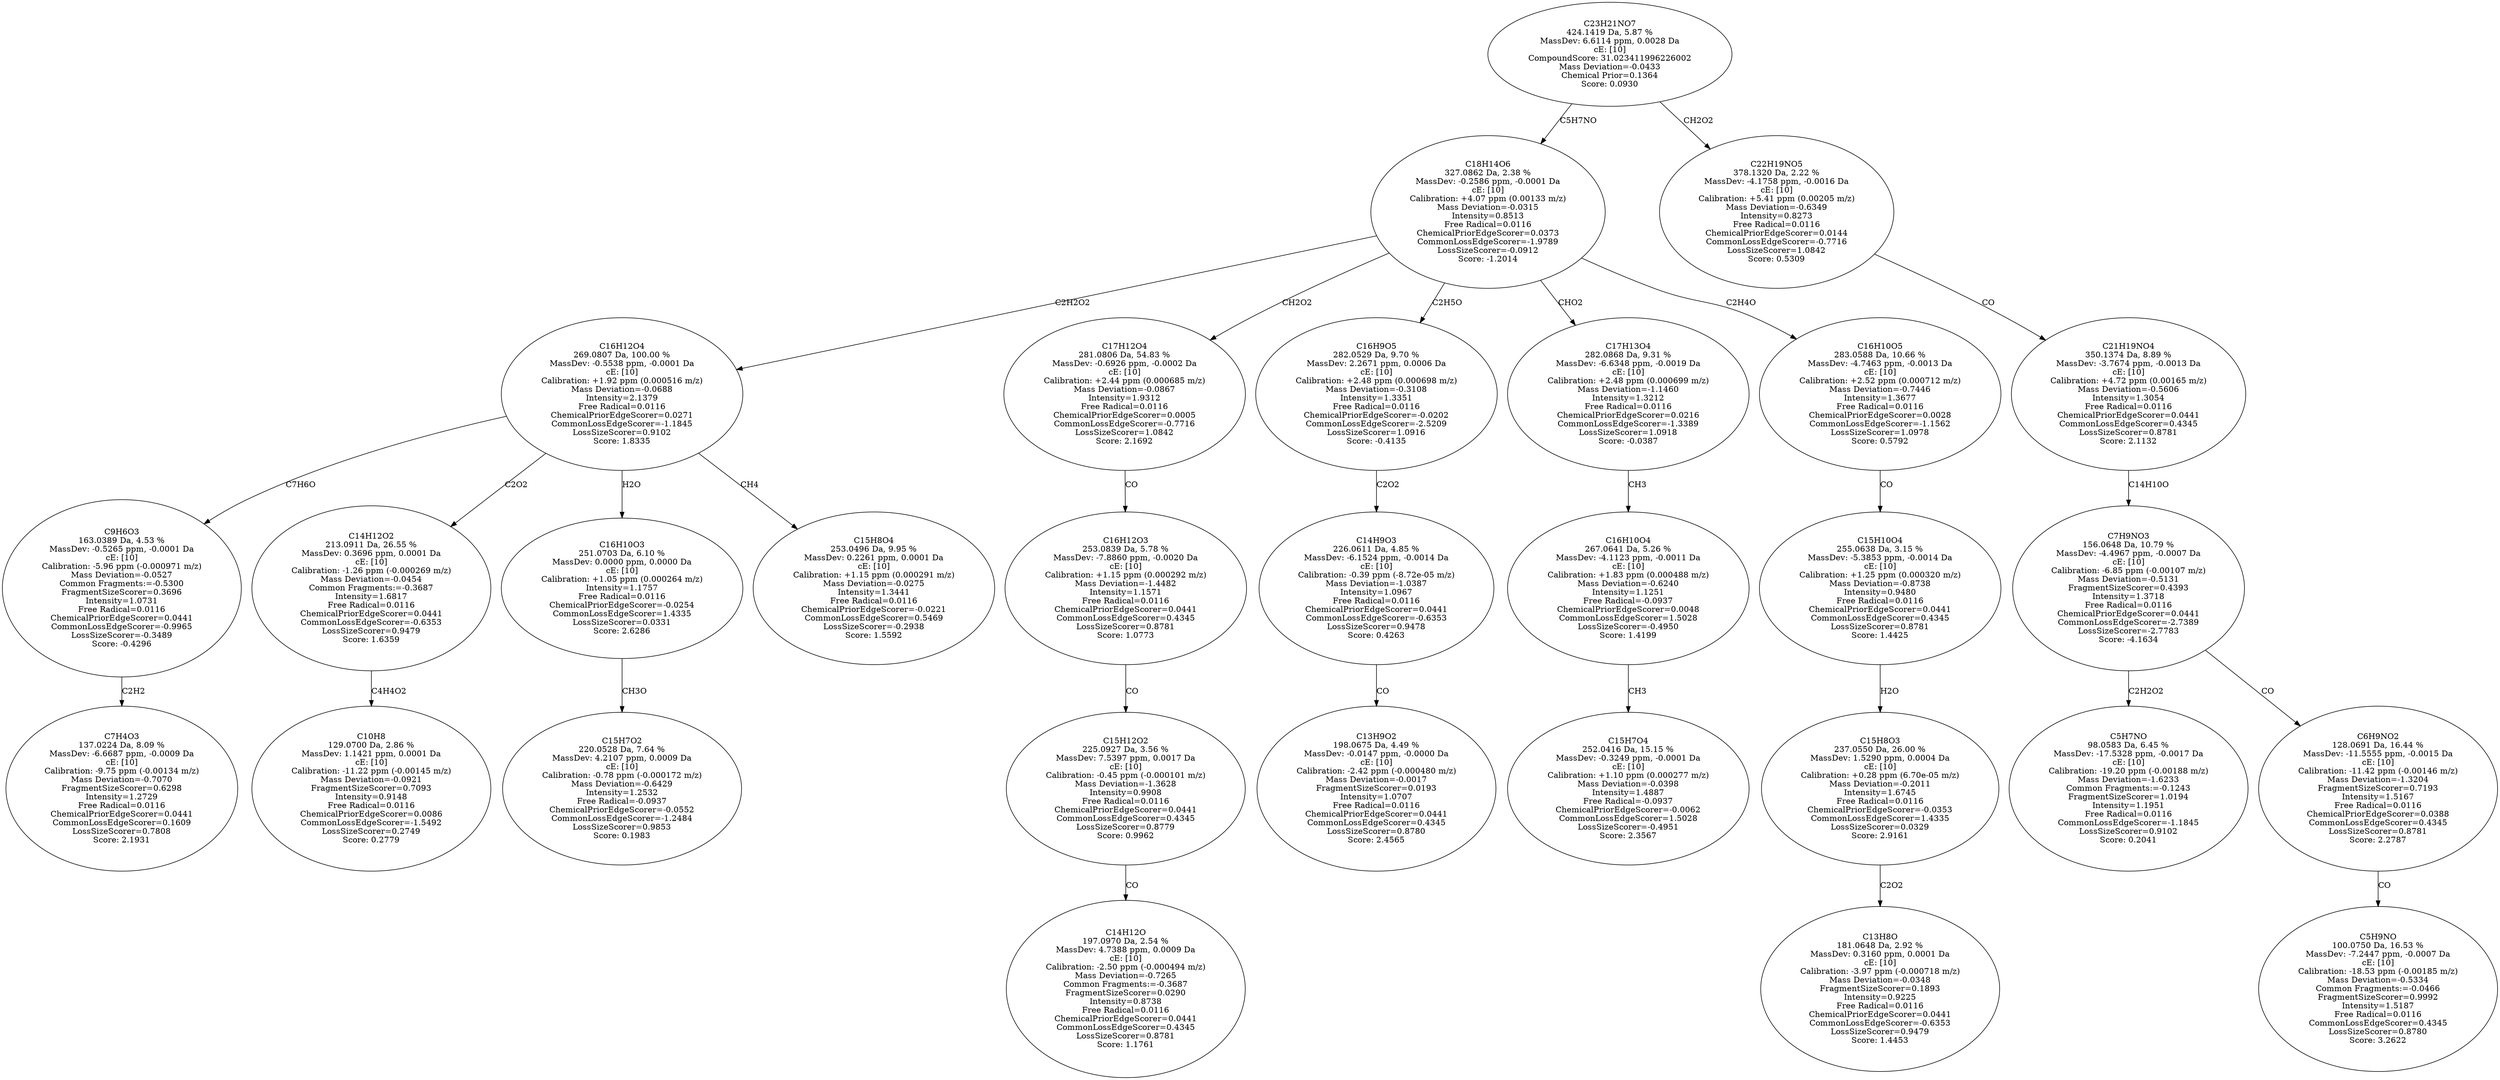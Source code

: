 strict digraph {
v1 [label="C7H4O3\n137.0224 Da, 8.09 %\nMassDev: -6.6687 ppm, -0.0009 Da\ncE: [10]\nCalibration: -9.75 ppm (-0.00134 m/z)\nMass Deviation=-0.7070\nFragmentSizeScorer=0.6298\nIntensity=1.2729\nFree Radical=0.0116\nChemicalPriorEdgeScorer=0.0441\nCommonLossEdgeScorer=0.1609\nLossSizeScorer=0.7808\nScore: 2.1931"];
v2 [label="C9H6O3\n163.0389 Da, 4.53 %\nMassDev: -0.5265 ppm, -0.0001 Da\ncE: [10]\nCalibration: -5.96 ppm (-0.000971 m/z)\nMass Deviation=-0.0527\nCommon Fragments:=-0.5300\nFragmentSizeScorer=0.3696\nIntensity=1.0731\nFree Radical=0.0116\nChemicalPriorEdgeScorer=0.0441\nCommonLossEdgeScorer=-0.9965\nLossSizeScorer=-0.3489\nScore: -0.4296"];
v3 [label="C10H8\n129.0700 Da, 2.86 %\nMassDev: 1.1421 ppm, 0.0001 Da\ncE: [10]\nCalibration: -11.22 ppm (-0.00145 m/z)\nMass Deviation=-0.0921\nFragmentSizeScorer=0.7093\nIntensity=0.9148\nFree Radical=0.0116\nChemicalPriorEdgeScorer=0.0086\nCommonLossEdgeScorer=-1.5492\nLossSizeScorer=0.2749\nScore: 0.2779"];
v4 [label="C14H12O2\n213.0911 Da, 26.55 %\nMassDev: 0.3696 ppm, 0.0001 Da\ncE: [10]\nCalibration: -1.26 ppm (-0.000269 m/z)\nMass Deviation=-0.0454\nCommon Fragments:=-0.3687\nIntensity=1.6817\nFree Radical=0.0116\nChemicalPriorEdgeScorer=0.0441\nCommonLossEdgeScorer=-0.6353\nLossSizeScorer=0.9479\nScore: 1.6359"];
v5 [label="C15H7O2\n220.0528 Da, 7.64 %\nMassDev: 4.2107 ppm, 0.0009 Da\ncE: [10]\nCalibration: -0.78 ppm (-0.000172 m/z)\nMass Deviation=-0.6429\nIntensity=1.2532\nFree Radical=-0.0937\nChemicalPriorEdgeScorer=-0.0552\nCommonLossEdgeScorer=-1.2484\nLossSizeScorer=0.9853\nScore: 0.1983"];
v6 [label="C16H10O3\n251.0703 Da, 6.10 %\nMassDev: 0.0000 ppm, 0.0000 Da\ncE: [10]\nCalibration: +1.05 ppm (0.000264 m/z)\nIntensity=1.1757\nFree Radical=0.0116\nChemicalPriorEdgeScorer=-0.0254\nCommonLossEdgeScorer=1.4335\nLossSizeScorer=0.0331\nScore: 2.6286"];
v7 [label="C15H8O4\n253.0496 Da, 9.95 %\nMassDev: 0.2261 ppm, 0.0001 Da\ncE: [10]\nCalibration: +1.15 ppm (0.000291 m/z)\nMass Deviation=-0.0275\nIntensity=1.3441\nFree Radical=0.0116\nChemicalPriorEdgeScorer=-0.0221\nCommonLossEdgeScorer=0.5469\nLossSizeScorer=-0.2938\nScore: 1.5592"];
v8 [label="C16H12O4\n269.0807 Da, 100.00 %\nMassDev: -0.5538 ppm, -0.0001 Da\ncE: [10]\nCalibration: +1.92 ppm (0.000516 m/z)\nMass Deviation=-0.0688\nIntensity=2.1379\nFree Radical=0.0116\nChemicalPriorEdgeScorer=0.0271\nCommonLossEdgeScorer=-1.1845\nLossSizeScorer=0.9102\nScore: 1.8335"];
v9 [label="C14H12O\n197.0970 Da, 2.54 %\nMassDev: 4.7388 ppm, 0.0009 Da\ncE: [10]\nCalibration: -2.50 ppm (-0.000494 m/z)\nMass Deviation=-0.7265\nCommon Fragments:=-0.3687\nFragmentSizeScorer=0.0290\nIntensity=0.8738\nFree Radical=0.0116\nChemicalPriorEdgeScorer=0.0441\nCommonLossEdgeScorer=0.4345\nLossSizeScorer=0.8781\nScore: 1.1761"];
v10 [label="C15H12O2\n225.0927 Da, 3.56 %\nMassDev: 7.5397 ppm, 0.0017 Da\ncE: [10]\nCalibration: -0.45 ppm (-0.000101 m/z)\nMass Deviation=-1.3628\nIntensity=0.9908\nFree Radical=0.0116\nChemicalPriorEdgeScorer=0.0441\nCommonLossEdgeScorer=0.4345\nLossSizeScorer=0.8779\nScore: 0.9962"];
v11 [label="C16H12O3\n253.0839 Da, 5.78 %\nMassDev: -7.8860 ppm, -0.0020 Da\ncE: [10]\nCalibration: +1.15 ppm (0.000292 m/z)\nMass Deviation=-1.4482\nIntensity=1.1571\nFree Radical=0.0116\nChemicalPriorEdgeScorer=0.0441\nCommonLossEdgeScorer=0.4345\nLossSizeScorer=0.8781\nScore: 1.0773"];
v12 [label="C17H12O4\n281.0806 Da, 54.83 %\nMassDev: -0.6926 ppm, -0.0002 Da\ncE: [10]\nCalibration: +2.44 ppm (0.000685 m/z)\nMass Deviation=-0.0867\nIntensity=1.9312\nFree Radical=0.0116\nChemicalPriorEdgeScorer=0.0005\nCommonLossEdgeScorer=-0.7716\nLossSizeScorer=1.0842\nScore: 2.1692"];
v13 [label="C13H9O2\n198.0675 Da, 4.49 %\nMassDev: -0.0147 ppm, -0.0000 Da\ncE: [10]\nCalibration: -2.42 ppm (-0.000480 m/z)\nMass Deviation=-0.0017\nFragmentSizeScorer=0.0193\nIntensity=1.0707\nFree Radical=0.0116\nChemicalPriorEdgeScorer=0.0441\nCommonLossEdgeScorer=0.4345\nLossSizeScorer=0.8780\nScore: 2.4565"];
v14 [label="C14H9O3\n226.0611 Da, 4.85 %\nMassDev: -6.1524 ppm, -0.0014 Da\ncE: [10]\nCalibration: -0.39 ppm (-8.72e-05 m/z)\nMass Deviation=-1.0387\nIntensity=1.0967\nFree Radical=0.0116\nChemicalPriorEdgeScorer=0.0441\nCommonLossEdgeScorer=-0.6353\nLossSizeScorer=0.9478\nScore: 0.4263"];
v15 [label="C16H9O5\n282.0529 Da, 9.70 %\nMassDev: 2.2671 ppm, 0.0006 Da\ncE: [10]\nCalibration: +2.48 ppm (0.000698 m/z)\nMass Deviation=-0.3108\nIntensity=1.3351\nFree Radical=0.0116\nChemicalPriorEdgeScorer=-0.0202\nCommonLossEdgeScorer=-2.5209\nLossSizeScorer=1.0916\nScore: -0.4135"];
v16 [label="C15H7O4\n252.0416 Da, 15.15 %\nMassDev: -0.3249 ppm, -0.0001 Da\ncE: [10]\nCalibration: +1.10 ppm (0.000277 m/z)\nMass Deviation=-0.0398\nIntensity=1.4887\nFree Radical=-0.0937\nChemicalPriorEdgeScorer=-0.0062\nCommonLossEdgeScorer=1.5028\nLossSizeScorer=-0.4951\nScore: 2.3567"];
v17 [label="C16H10O4\n267.0641 Da, 5.26 %\nMassDev: -4.1123 ppm, -0.0011 Da\ncE: [10]\nCalibration: +1.83 ppm (0.000488 m/z)\nMass Deviation=-0.6240\nIntensity=1.1251\nFree Radical=-0.0937\nChemicalPriorEdgeScorer=0.0048\nCommonLossEdgeScorer=1.5028\nLossSizeScorer=-0.4950\nScore: 1.4199"];
v18 [label="C17H13O4\n282.0868 Da, 9.31 %\nMassDev: -6.6348 ppm, -0.0019 Da\ncE: [10]\nCalibration: +2.48 ppm (0.000699 m/z)\nMass Deviation=-1.1460\nIntensity=1.3212\nFree Radical=0.0116\nChemicalPriorEdgeScorer=0.0216\nCommonLossEdgeScorer=-1.3389\nLossSizeScorer=1.0918\nScore: -0.0387"];
v19 [label="C13H8O\n181.0648 Da, 2.92 %\nMassDev: 0.3160 ppm, 0.0001 Da\ncE: [10]\nCalibration: -3.97 ppm (-0.000718 m/z)\nMass Deviation=-0.0348\nFragmentSizeScorer=0.1893\nIntensity=0.9225\nFree Radical=0.0116\nChemicalPriorEdgeScorer=0.0441\nCommonLossEdgeScorer=-0.6353\nLossSizeScorer=0.9479\nScore: 1.4453"];
v20 [label="C15H8O3\n237.0550 Da, 26.00 %\nMassDev: 1.5290 ppm, 0.0004 Da\ncE: [10]\nCalibration: +0.28 ppm (6.70e-05 m/z)\nMass Deviation=-0.2011\nIntensity=1.6745\nFree Radical=0.0116\nChemicalPriorEdgeScorer=-0.0353\nCommonLossEdgeScorer=1.4335\nLossSizeScorer=0.0329\nScore: 2.9161"];
v21 [label="C15H10O4\n255.0638 Da, 3.15 %\nMassDev: -5.3853 ppm, -0.0014 Da\ncE: [10]\nCalibration: +1.25 ppm (0.000320 m/z)\nMass Deviation=-0.8738\nIntensity=0.9480\nFree Radical=0.0116\nChemicalPriorEdgeScorer=0.0441\nCommonLossEdgeScorer=0.4345\nLossSizeScorer=0.8781\nScore: 1.4425"];
v22 [label="C16H10O5\n283.0588 Da, 10.66 %\nMassDev: -4.7463 ppm, -0.0013 Da\ncE: [10]\nCalibration: +2.52 ppm (0.000712 m/z)\nMass Deviation=-0.7446\nIntensity=1.3677\nFree Radical=0.0116\nChemicalPriorEdgeScorer=0.0028\nCommonLossEdgeScorer=-1.1562\nLossSizeScorer=1.0978\nScore: 0.5792"];
v23 [label="C18H14O6\n327.0862 Da, 2.38 %\nMassDev: -0.2586 ppm, -0.0001 Da\ncE: [10]\nCalibration: +4.07 ppm (0.00133 m/z)\nMass Deviation=-0.0315\nIntensity=0.8513\nFree Radical=0.0116\nChemicalPriorEdgeScorer=0.0373\nCommonLossEdgeScorer=-1.9789\nLossSizeScorer=-0.0912\nScore: -1.2014"];
v24 [label="C5H7NO\n98.0583 Da, 6.45 %\nMassDev: -17.5328 ppm, -0.0017 Da\ncE: [10]\nCalibration: -19.20 ppm (-0.00188 m/z)\nMass Deviation=-1.6233\nCommon Fragments:=-0.1243\nFragmentSizeScorer=1.0194\nIntensity=1.1951\nFree Radical=0.0116\nCommonLossEdgeScorer=-1.1845\nLossSizeScorer=0.9102\nScore: 0.2041"];
v25 [label="C5H9NO\n100.0750 Da, 16.53 %\nMassDev: -7.2447 ppm, -0.0007 Da\ncE: [10]\nCalibration: -18.53 ppm (-0.00185 m/z)\nMass Deviation=-0.5334\nCommon Fragments:=-0.0466\nFragmentSizeScorer=0.9992\nIntensity=1.5187\nFree Radical=0.0116\nCommonLossEdgeScorer=0.4345\nLossSizeScorer=0.8780\nScore: 3.2622"];
v26 [label="C6H9NO2\n128.0691 Da, 16.44 %\nMassDev: -11.5555 ppm, -0.0015 Da\ncE: [10]\nCalibration: -11.42 ppm (-0.00146 m/z)\nMass Deviation=-1.3204\nFragmentSizeScorer=0.7193\nIntensity=1.5167\nFree Radical=0.0116\nChemicalPriorEdgeScorer=0.0388\nCommonLossEdgeScorer=0.4345\nLossSizeScorer=0.8781\nScore: 2.2787"];
v27 [label="C7H9NO3\n156.0648 Da, 10.79 %\nMassDev: -4.4967 ppm, -0.0007 Da\ncE: [10]\nCalibration: -6.85 ppm (-0.00107 m/z)\nMass Deviation=-0.5131\nFragmentSizeScorer=0.4393\nIntensity=1.3718\nFree Radical=0.0116\nChemicalPriorEdgeScorer=0.0441\nCommonLossEdgeScorer=-2.7389\nLossSizeScorer=-2.7783\nScore: -4.1634"];
v28 [label="C21H19NO4\n350.1374 Da, 8.89 %\nMassDev: -3.7674 ppm, -0.0013 Da\ncE: [10]\nCalibration: +4.72 ppm (0.00165 m/z)\nMass Deviation=-0.5606\nIntensity=1.3054\nFree Radical=0.0116\nChemicalPriorEdgeScorer=0.0441\nCommonLossEdgeScorer=0.4345\nLossSizeScorer=0.8781\nScore: 2.1132"];
v29 [label="C22H19NO5\n378.1320 Da, 2.22 %\nMassDev: -4.1758 ppm, -0.0016 Da\ncE: [10]\nCalibration: +5.41 ppm (0.00205 m/z)\nMass Deviation=-0.6349\nIntensity=0.8273\nFree Radical=0.0116\nChemicalPriorEdgeScorer=0.0144\nCommonLossEdgeScorer=-0.7716\nLossSizeScorer=1.0842\nScore: 0.5309"];
v30 [label="C23H21NO7\n424.1419 Da, 5.87 %\nMassDev: 6.6114 ppm, 0.0028 Da\ncE: [10]\nCompoundScore: 31.023411996226002\nMass Deviation=-0.0433\nChemical Prior=0.1364\nScore: 0.0930"];
v2 -> v1 [label="C2H2"];
v8 -> v2 [label="C7H6O"];
v4 -> v3 [label="C4H4O2"];
v8 -> v4 [label="C2O2"];
v6 -> v5 [label="CH3O"];
v8 -> v6 [label="H2O"];
v8 -> v7 [label="CH4"];
v23 -> v8 [label="C2H2O2"];
v10 -> v9 [label="CO"];
v11 -> v10 [label="CO"];
v12 -> v11 [label="CO"];
v23 -> v12 [label="CH2O2"];
v14 -> v13 [label="CO"];
v15 -> v14 [label="C2O2"];
v23 -> v15 [label="C2H5O"];
v17 -> v16 [label="CH3"];
v18 -> v17 [label="CH3"];
v23 -> v18 [label="CHO2"];
v20 -> v19 [label="C2O2"];
v21 -> v20 [label="H2O"];
v22 -> v21 [label="CO"];
v23 -> v22 [label="C2H4O"];
v30 -> v23 [label="C5H7NO"];
v27 -> v24 [label="C2H2O2"];
v26 -> v25 [label="CO"];
v27 -> v26 [label="CO"];
v28 -> v27 [label="C14H10O"];
v29 -> v28 [label="CO"];
v30 -> v29 [label="CH2O2"];
}